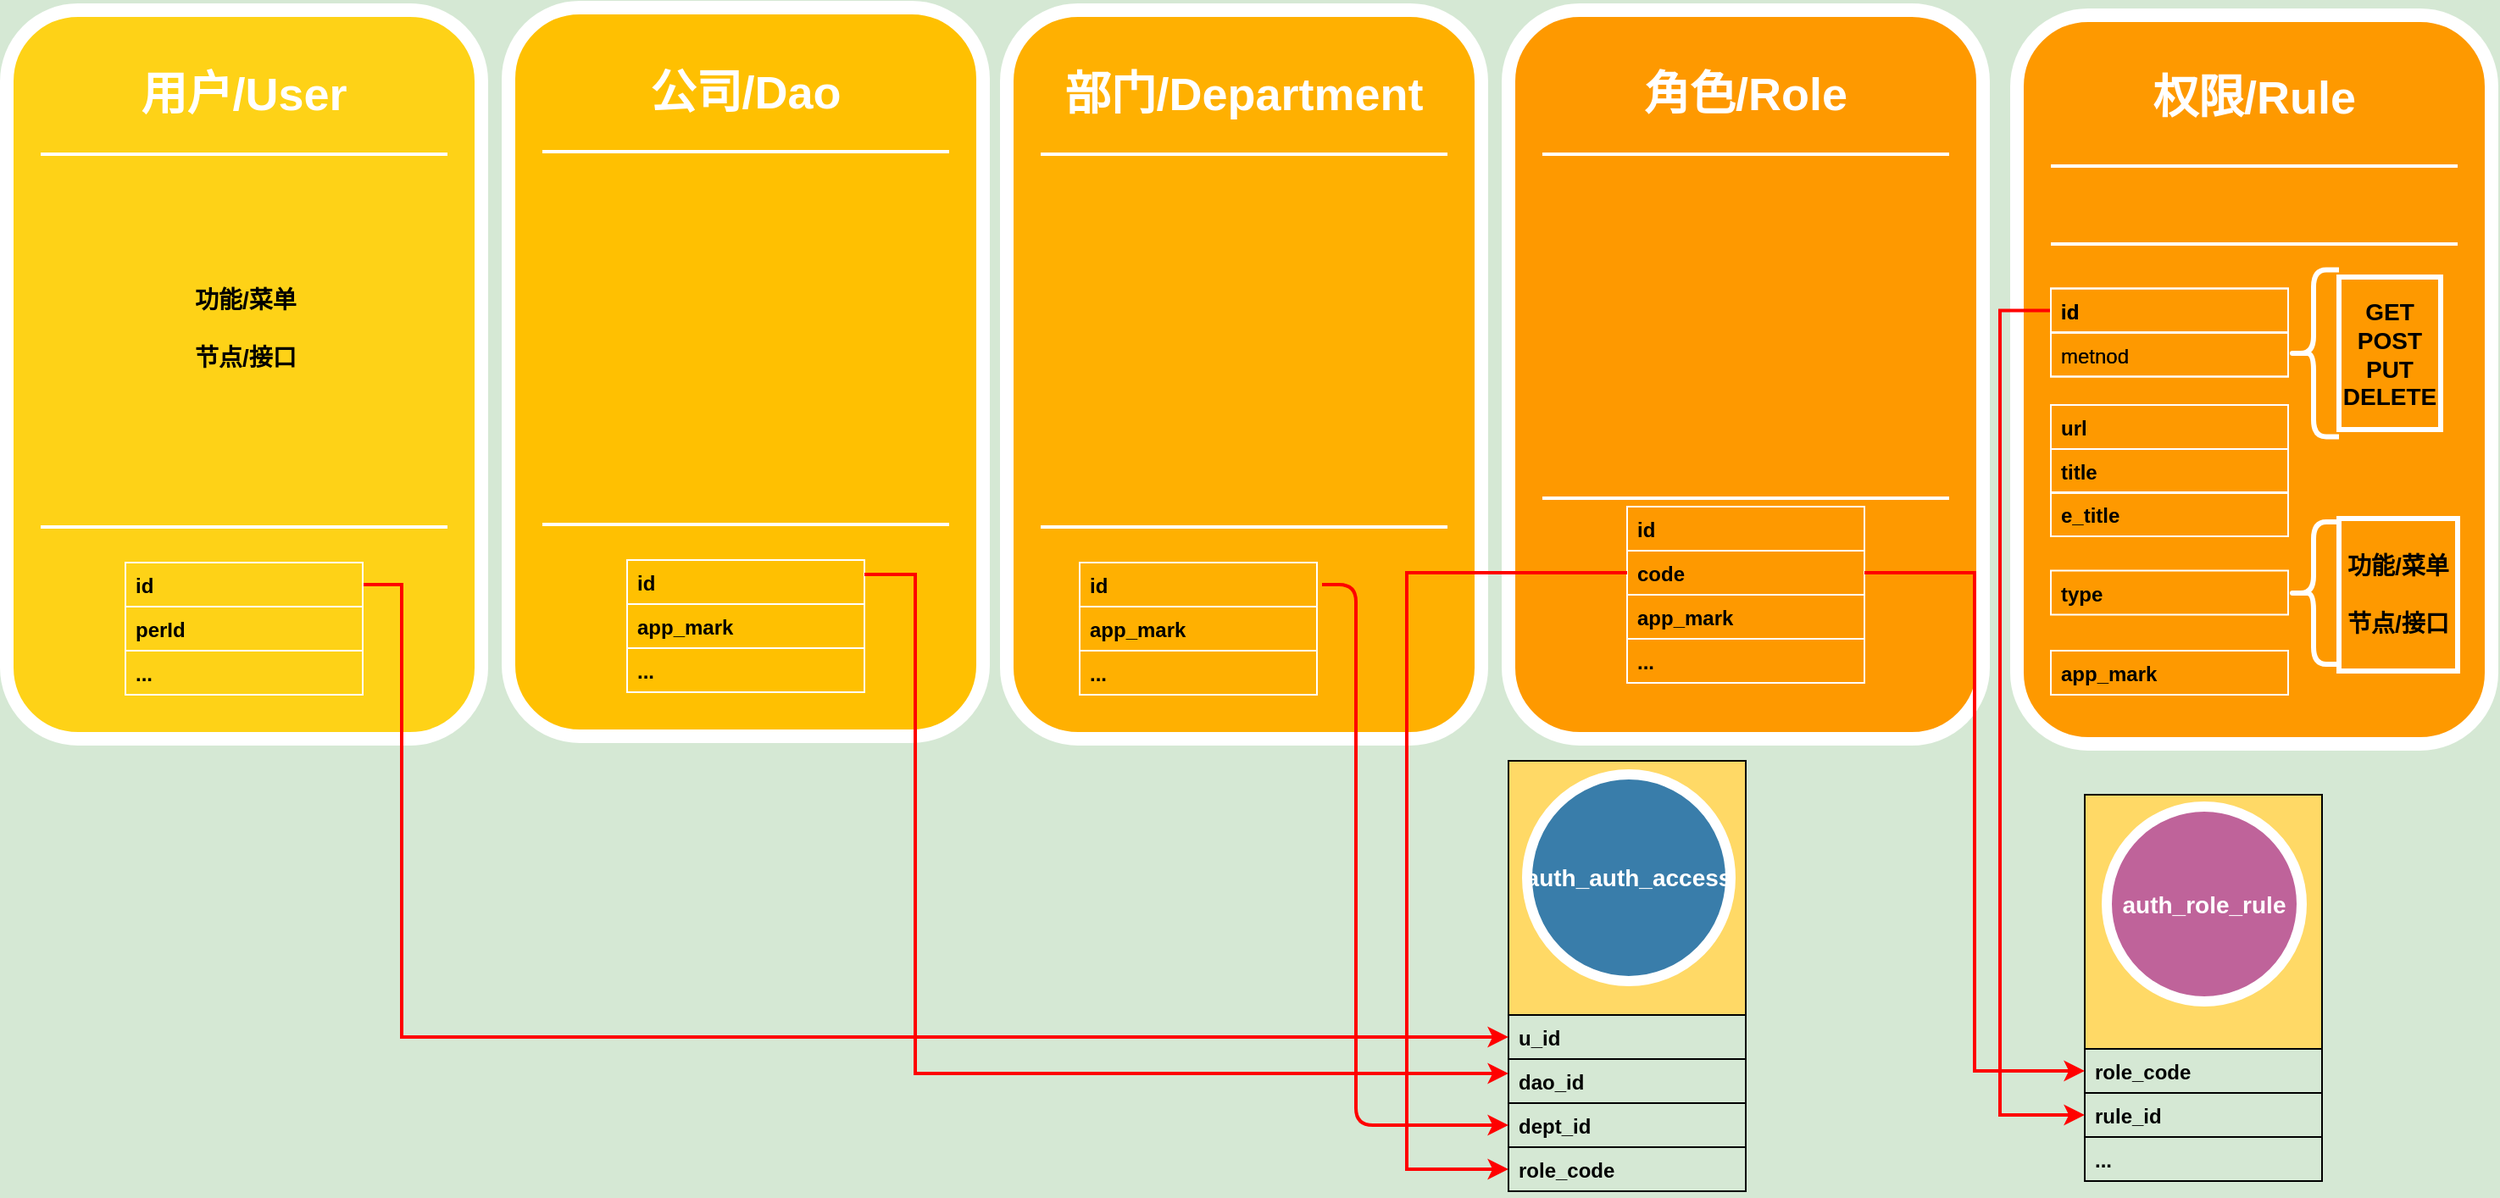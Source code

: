 <mxfile version="13.10.1" type="github">
  <diagram name="Page-1" id="12e1b939-464a-85fe-373e-61e167be1490">
    <mxGraphModel dx="2062" dy="772" grid="1" gridSize="10" guides="1" tooltips="1" connect="1" arrows="1" fold="1" page="1" pageScale="1.5" pageWidth="4681" pageHeight="3300" background="#D5E8D4" math="0" shadow="0">
      <root>
        <mxCell id="0" />
        <mxCell id="1" parent="0" />
        <mxCell id="SVEM955NYklKlDZ-eNyn-23" value="List" style="swimlane;fontStyle=0;childLayout=stackLayout;horizontal=1;startSize=150;horizontalStack=0;resizeParent=1;resizeParentMax=0;resizeLast=0;collapsible=1;marginBottom=0;fillColor=#FFD966;" vertex="1" parent="1">
          <mxGeometry x="1320" y="870" width="140" height="228" as="geometry" />
        </mxCell>
        <mxCell id="SVEM955NYklKlDZ-eNyn-24" value="role_code" style="text;strokeColor=none;fillColor=none;align=left;verticalAlign=top;spacingLeft=4;spacingRight=4;overflow=hidden;rotatable=0;points=[[0,0.5],[1,0.5]];portConstraint=eastwest;fontStyle=1" vertex="1" parent="SVEM955NYklKlDZ-eNyn-23">
          <mxGeometry y="150" width="140" height="26" as="geometry" />
        </mxCell>
        <mxCell id="SVEM955NYklKlDZ-eNyn-25" value="rule_id" style="text;fillColor=none;align=left;verticalAlign=top;spacingLeft=4;spacingRight=4;overflow=hidden;rotatable=0;points=[[0,0.5],[1,0.5]];portConstraint=eastwest;fontStyle=1;strokeColor=#000000;" vertex="1" parent="SVEM955NYklKlDZ-eNyn-23">
          <mxGeometry y="176" width="140" height="26" as="geometry" />
        </mxCell>
        <mxCell id="SVEM955NYklKlDZ-eNyn-26" value="..." style="text;strokeColor=none;fillColor=none;align=left;verticalAlign=top;spacingLeft=4;spacingRight=4;overflow=hidden;rotatable=0;points=[[0,0.5],[1,0.5]];portConstraint=eastwest;fontStyle=1" vertex="1" parent="SVEM955NYklKlDZ-eNyn-23">
          <mxGeometry y="202" width="140" height="26" as="geometry" />
        </mxCell>
        <mxCell id="60da8b9f42644d3a-2" value="" style="whiteSpace=wrap;html=1;rounded=1;shadow=0;strokeWidth=8;fontSize=20;align=center;fillColor=#FED217;strokeColor=#FFFFFF;" parent="1" vertex="1">
          <mxGeometry x="94" y="407" width="280" height="430" as="geometry" />
        </mxCell>
        <mxCell id="60da8b9f42644d3a-3" value="用户/User" style="text;html=1;strokeColor=none;fillColor=none;align=center;verticalAlign=middle;whiteSpace=wrap;rounded=0;shadow=0;fontSize=27;fontColor=#FFFFFF;fontStyle=1" parent="1" vertex="1">
          <mxGeometry x="94" y="427" width="280" height="60" as="geometry" />
        </mxCell>
        <mxCell id="60da8b9f42644d3a-6" value="" style="line;strokeWidth=2;html=1;rounded=0;shadow=0;fontSize=27;align=center;fillColor=none;strokeColor=#FFFFFF;" parent="1" vertex="1">
          <mxGeometry x="114" y="487" width="240" height="10" as="geometry" />
        </mxCell>
        <mxCell id="60da8b9f42644d3a-7" value="" style="line;strokeWidth=2;html=1;rounded=0;shadow=0;fontSize=27;align=center;fillColor=none;strokeColor=#FFFFFF;" parent="1" vertex="1">
          <mxGeometry x="114" y="707" width="240" height="10" as="geometry" />
        </mxCell>
        <mxCell id="60da8b9f42644d3a-17" value="" style="whiteSpace=wrap;html=1;rounded=1;shadow=0;strokeWidth=8;fontSize=20;align=center;fillColor=#FFC001;strokeColor=#FFFFFF;" parent="1" vertex="1">
          <mxGeometry x="390" y="405.5" width="280" height="430" as="geometry" />
        </mxCell>
        <mxCell id="60da8b9f42644d3a-18" value="公司/Dao" style="text;html=1;strokeColor=none;fillColor=none;align=center;verticalAlign=middle;whiteSpace=wrap;rounded=0;shadow=0;fontSize=27;fontColor=#FFFFFF;fontStyle=1" parent="1" vertex="1">
          <mxGeometry x="390" y="425.5" width="280" height="60" as="geometry" />
        </mxCell>
        <mxCell id="60da8b9f42644d3a-20" value="" style="line;strokeWidth=2;html=1;rounded=0;shadow=0;fontSize=27;align=center;fillColor=none;strokeColor=#FFFFFF;" parent="1" vertex="1">
          <mxGeometry x="410" y="485.5" width="240" height="10" as="geometry" />
        </mxCell>
        <mxCell id="60da8b9f42644d3a-21" value="" style="line;strokeWidth=2;html=1;rounded=0;shadow=0;fontSize=27;align=center;fillColor=none;strokeColor=#FFFFFF;" parent="1" vertex="1">
          <mxGeometry x="410" y="705.5" width="240" height="10" as="geometry" />
        </mxCell>
        <mxCell id="60da8b9f42644d3a-24" value="" style="whiteSpace=wrap;html=1;rounded=1;shadow=0;strokeWidth=8;fontSize=20;align=center;fillColor=#FFB001;strokeColor=#FFFFFF;" parent="1" vertex="1">
          <mxGeometry x="684" y="407" width="280" height="430" as="geometry" />
        </mxCell>
        <mxCell id="60da8b9f42644d3a-25" value="部门/Department" style="text;html=1;strokeColor=none;fillColor=none;align=center;verticalAlign=middle;whiteSpace=wrap;rounded=0;shadow=0;fontSize=27;fontColor=#FFFFFF;fontStyle=1" parent="1" vertex="1">
          <mxGeometry x="684" y="427" width="280" height="60" as="geometry" />
        </mxCell>
        <mxCell id="60da8b9f42644d3a-27" value="" style="line;strokeWidth=2;html=1;rounded=0;shadow=0;fontSize=27;align=center;fillColor=none;strokeColor=#FFFFFF;" parent="1" vertex="1">
          <mxGeometry x="704" y="487" width="240" height="10" as="geometry" />
        </mxCell>
        <mxCell id="60da8b9f42644d3a-28" value="" style="line;strokeWidth=2;html=1;rounded=0;shadow=0;fontSize=27;align=center;fillColor=none;strokeColor=#FFFFFF;" parent="1" vertex="1">
          <mxGeometry x="704" y="707" width="240" height="10" as="geometry" />
        </mxCell>
        <mxCell id="60da8b9f42644d3a-31" value="" style="whiteSpace=wrap;html=1;rounded=1;shadow=0;strokeWidth=8;fontSize=20;align=center;fillColor=#FE9900;strokeColor=#FFFFFF;" parent="1" vertex="1">
          <mxGeometry x="980" y="407" width="280" height="430" as="geometry" />
        </mxCell>
        <mxCell id="60da8b9f42644d3a-32" value="角色/Role" style="text;html=1;strokeColor=none;fillColor=none;align=center;verticalAlign=middle;whiteSpace=wrap;rounded=0;shadow=0;fontSize=27;fontColor=#FFFFFF;fontStyle=1" parent="1" vertex="1">
          <mxGeometry x="980" y="427" width="280" height="60" as="geometry" />
        </mxCell>
        <mxCell id="60da8b9f42644d3a-34" value="" style="line;strokeWidth=2;html=1;rounded=0;shadow=0;fontSize=27;align=center;fillColor=none;strokeColor=#FFFFFF;" parent="1" vertex="1">
          <mxGeometry x="1000" y="487" width="240" height="10" as="geometry" />
        </mxCell>
        <mxCell id="60da8b9f42644d3a-35" value="" style="line;strokeWidth=2;html=1;rounded=0;shadow=0;fontSize=27;align=center;fillColor=none;strokeColor=#FFFFFF;" parent="1" vertex="1">
          <mxGeometry x="1000" y="690" width="240" height="10" as="geometry" />
        </mxCell>
        <mxCell id="SVEM955NYklKlDZ-eNyn-1" value="" style="whiteSpace=wrap;html=1;rounded=1;shadow=0;strokeWidth=8;fontSize=20;align=center;fillColor=#FE9900;strokeColor=#FFFFFF;" vertex="1" parent="1">
          <mxGeometry x="1280" y="410" width="280" height="430" as="geometry" />
        </mxCell>
        <mxCell id="SVEM955NYklKlDZ-eNyn-2" value="权限/Rule" style="text;html=1;strokeColor=none;fillColor=none;align=center;verticalAlign=middle;whiteSpace=wrap;rounded=0;shadow=0;fontSize=27;fontColor=#FFFFFF;fontStyle=1" vertex="1" parent="1">
          <mxGeometry x="1280" y="429" width="280" height="60" as="geometry" />
        </mxCell>
        <mxCell id="SVEM955NYklKlDZ-eNyn-3" value="" style="line;strokeWidth=2;html=1;rounded=0;shadow=0;fontSize=27;align=center;fillColor=none;strokeColor=#FFFFFF;" vertex="1" parent="1">
          <mxGeometry x="1300" y="494" width="240" height="10" as="geometry" />
        </mxCell>
        <mxCell id="SVEM955NYklKlDZ-eNyn-4" value="" style="line;strokeWidth=2;html=1;rounded=0;shadow=0;fontSize=27;align=center;fillColor=none;strokeColor=#FFFFFF;" vertex="1" parent="1">
          <mxGeometry x="1300" y="540" width="240" height="10" as="geometry" />
        </mxCell>
        <mxCell id="60da8b9f42644d3a-38" value="&lt;span&gt;auth_role_rule&lt;/span&gt;" style="ellipse;whiteSpace=wrap;html=1;rounded=0;shadow=0;strokeWidth=6;fontSize=14;align=center;fillColor=#BF639A;strokeColor=#FFFFFF;fontColor=#FFFFFF;fontStyle=1" parent="1" vertex="1">
          <mxGeometry x="1333" y="877" width="115" height="115" as="geometry" />
        </mxCell>
        <mxCell id="SVEM955NYklKlDZ-eNyn-36" value="List" style="swimlane;fontStyle=0;childLayout=stackLayout;horizontal=1;startSize=150;horizontalStack=0;resizeParent=1;resizeParentMax=0;resizeLast=0;collapsible=1;marginBottom=0;fillColor=#FFD966;" vertex="1" parent="1">
          <mxGeometry x="980" y="850" width="140" height="228" as="geometry" />
        </mxCell>
        <mxCell id="SVEM955NYklKlDZ-eNyn-37" value="u_id" style="text;strokeColor=none;fillColor=none;align=left;verticalAlign=top;spacingLeft=4;spacingRight=4;overflow=hidden;rotatable=0;points=[[0,0.5],[1,0.5]];portConstraint=eastwest;fontStyle=1" vertex="1" parent="SVEM955NYklKlDZ-eNyn-36">
          <mxGeometry y="150" width="140" height="26" as="geometry" />
        </mxCell>
        <mxCell id="SVEM955NYklKlDZ-eNyn-38" value="dao_id&#xa;" style="text;fillColor=none;align=left;verticalAlign=top;spacingLeft=4;spacingRight=4;overflow=hidden;rotatable=0;points=[[0,0.5],[1,0.5]];portConstraint=eastwest;fontStyle=1;strokeColor=#000000;" vertex="1" parent="SVEM955NYklKlDZ-eNyn-36">
          <mxGeometry y="176" width="140" height="26" as="geometry" />
        </mxCell>
        <mxCell id="SVEM955NYklKlDZ-eNyn-39" value="dept_id" style="text;strokeColor=none;fillColor=none;align=left;verticalAlign=top;spacingLeft=4;spacingRight=4;overflow=hidden;rotatable=0;points=[[0,0.5],[1,0.5]];portConstraint=eastwest;fontStyle=1" vertex="1" parent="SVEM955NYklKlDZ-eNyn-36">
          <mxGeometry y="202" width="140" height="26" as="geometry" />
        </mxCell>
        <mxCell id="SVEM955NYklKlDZ-eNyn-40" value="auth_auth_access" style="ellipse;whiteSpace=wrap;html=1;rounded=0;shadow=0;strokeWidth=6;fontSize=14;align=center;strokeColor=#FFFFFF;fontColor=#FFFFFF;fillColor=#397DAA;fontStyle=1" vertex="1" parent="1">
          <mxGeometry x="991" y="858" width="120" height="122" as="geometry" />
        </mxCell>
        <mxCell id="SVEM955NYklKlDZ-eNyn-41" value="id" style="text;fillColor=none;align=left;verticalAlign=top;spacingLeft=4;spacingRight=4;overflow=hidden;rotatable=0;points=[[0,0.5],[1,0.5]];portConstraint=eastwest;fontStyle=1;strokeColor=#FFFFFF;" vertex="1" parent="1">
          <mxGeometry x="727" y="733" width="140" height="26" as="geometry" />
        </mxCell>
        <mxCell id="SVEM955NYklKlDZ-eNyn-42" value="app_mark" style="text;fillColor=none;align=left;verticalAlign=top;spacingLeft=4;spacingRight=4;overflow=hidden;rotatable=0;points=[[0,0.5],[1,0.5]];portConstraint=eastwest;fontStyle=1;strokeColor=#FFFFFF;" vertex="1" parent="1">
          <mxGeometry x="727" y="759" width="140" height="26" as="geometry" />
        </mxCell>
        <mxCell id="SVEM955NYklKlDZ-eNyn-43" value="..." style="text;fillColor=none;align=left;verticalAlign=top;spacingLeft=4;spacingRight=4;overflow=hidden;rotatable=0;points=[[0,0.5],[1,0.5]];portConstraint=eastwest;fontStyle=1;strokeColor=#FFFFFF;" vertex="1" parent="1">
          <mxGeometry x="727" y="785" width="140" height="26" as="geometry" />
        </mxCell>
        <mxCell id="SVEM955NYklKlDZ-eNyn-45" value="perId" style="text;fillColor=none;align=left;verticalAlign=top;spacingLeft=4;spacingRight=4;overflow=hidden;rotatable=0;points=[[0,0.5],[1,0.5]];portConstraint=eastwest;fontStyle=1;strokeColor=#FFFFFF;" vertex="1" parent="1">
          <mxGeometry x="164" y="759" width="140" height="26" as="geometry" />
        </mxCell>
        <mxCell id="SVEM955NYklKlDZ-eNyn-46" value="..." style="text;fillColor=none;align=left;verticalAlign=top;spacingLeft=4;spacingRight=4;overflow=hidden;rotatable=0;points=[[0,0.5],[1,0.5]];portConstraint=eastwest;fontStyle=1;strokeColor=#FFFFFF;" vertex="1" parent="1">
          <mxGeometry x="164" y="785" width="140" height="26" as="geometry" />
        </mxCell>
        <mxCell id="SVEM955NYklKlDZ-eNyn-62" style="edgeStyle=orthogonalEdgeStyle;rounded=0;orthogonalLoop=1;jettySize=auto;html=1;exitX=1;exitY=0.5;exitDx=0;exitDy=0;fontColor=#000000;strokeColor=#FF0000;entryX=0;entryY=0.5;entryDx=0;entryDy=0;strokeWidth=2;" edge="1" parent="1" source="SVEM955NYklKlDZ-eNyn-47" target="SVEM955NYklKlDZ-eNyn-37">
          <mxGeometry relative="1" as="geometry">
            <Array as="points">
              <mxPoint x="327" y="746" />
              <mxPoint x="327" y="1013" />
            </Array>
          </mxGeometry>
        </mxCell>
        <mxCell id="SVEM955NYklKlDZ-eNyn-47" value="id" style="text;fillColor=none;align=left;verticalAlign=top;spacingLeft=4;spacingRight=4;overflow=hidden;rotatable=0;points=[[0,0.5],[1,0.5]];portConstraint=eastwest;fontStyle=1;strokeColor=#FFFFFF;" vertex="1" parent="1">
          <mxGeometry x="164" y="733" width="140" height="26" as="geometry" />
        </mxCell>
        <mxCell id="SVEM955NYklKlDZ-eNyn-48" value="app_mark" style="text;fillColor=none;align=left;verticalAlign=top;spacingLeft=4;spacingRight=4;overflow=hidden;rotatable=0;points=[[0,0.5],[1,0.5]];portConstraint=eastwest;fontStyle=1;strokeColor=#FFFFFF;" vertex="1" parent="1">
          <mxGeometry x="460" y="757.5" width="140" height="26" as="geometry" />
        </mxCell>
        <mxCell id="SVEM955NYklKlDZ-eNyn-49" value="id" style="text;fillColor=none;align=left;verticalAlign=top;spacingLeft=4;spacingRight=4;overflow=hidden;rotatable=0;points=[[0,0.5],[1,0.5]];portConstraint=eastwest;fontStyle=1;strokeColor=#FFFFFF;" vertex="1" parent="1">
          <mxGeometry x="460" y="731.5" width="140" height="26" as="geometry" />
        </mxCell>
        <mxCell id="SVEM955NYklKlDZ-eNyn-50" value="..." style="text;fillColor=none;align=left;verticalAlign=top;spacingLeft=4;spacingRight=4;overflow=hidden;rotatable=0;points=[[0,0.5],[1,0.5]];portConstraint=eastwest;fontStyle=1;strokeColor=#FFFFFF;" vertex="1" parent="1">
          <mxGeometry x="460" y="783.5" width="140" height="26" as="geometry" />
        </mxCell>
        <mxCell id="SVEM955NYklKlDZ-eNyn-51" value="code" style="text;fillColor=none;align=left;verticalAlign=top;spacingLeft=4;spacingRight=4;overflow=hidden;rotatable=0;points=[[0,0.5],[1,0.5]];portConstraint=eastwest;fontStyle=1;strokeColor=#FFFFFF;" vertex="1" parent="1">
          <mxGeometry x="1050" y="726" width="140" height="26" as="geometry" />
        </mxCell>
        <mxCell id="SVEM955NYklKlDZ-eNyn-79" style="edgeStyle=orthogonalEdgeStyle;rounded=0;orthogonalLoop=1;jettySize=auto;html=1;strokeColor=#FF0000;fontColor=#000000;exitX=0;exitY=0.5;exitDx=0;exitDy=0;strokeWidth=2;" edge="1" parent="1" source="SVEM955NYklKlDZ-eNyn-51" target="SVEM955NYklKlDZ-eNyn-77">
          <mxGeometry relative="1" as="geometry">
            <mxPoint x="910" y="1100" as="targetPoint" />
            <mxPoint x="1270" y="850" as="sourcePoint" />
            <Array as="points">
              <mxPoint x="920" y="739" />
              <mxPoint x="920" y="1091" />
            </Array>
          </mxGeometry>
        </mxCell>
        <mxCell id="SVEM955NYklKlDZ-eNyn-81" style="edgeStyle=orthogonalEdgeStyle;rounded=0;orthogonalLoop=1;jettySize=auto;html=1;exitX=1;exitY=0.5;exitDx=0;exitDy=0;entryX=0;entryY=0.5;entryDx=0;entryDy=0;strokeColor=#FF0000;fontColor=#000000;strokeWidth=2;" edge="1" parent="1" source="SVEM955NYklKlDZ-eNyn-51" target="SVEM955NYklKlDZ-eNyn-24">
          <mxGeometry relative="1" as="geometry" />
        </mxCell>
        <mxCell id="SVEM955NYklKlDZ-eNyn-52" value="id" style="text;fillColor=none;align=left;verticalAlign=top;spacingLeft=4;spacingRight=4;overflow=hidden;rotatable=0;points=[[0,0.5],[1,0.5]];portConstraint=eastwest;fontStyle=1;strokeColor=#FFFFFF;" vertex="1" parent="1">
          <mxGeometry x="1050" y="700" width="140" height="26" as="geometry" />
        </mxCell>
        <mxCell id="SVEM955NYklKlDZ-eNyn-53" value="app_mark" style="text;fillColor=none;align=left;verticalAlign=top;spacingLeft=4;spacingRight=4;overflow=hidden;rotatable=0;points=[[0,0.5],[1,0.5]];portConstraint=eastwest;fontStyle=1;strokeColor=#FFFFFF;" vertex="1" parent="1">
          <mxGeometry x="1050" y="752" width="140" height="26" as="geometry" />
        </mxCell>
        <mxCell id="SVEM955NYklKlDZ-eNyn-54" value="metnod" style="text;fillColor=none;align=left;verticalAlign=top;spacingLeft=4;spacingRight=4;overflow=hidden;rotatable=0;points=[[0,0.5],[1,0.5]];portConstraint=eastwest;fontStyle=0;strokeColor=#FFFFFF;" vertex="1" parent="1">
          <mxGeometry x="1300" y="597.25" width="140" height="26" as="geometry" />
        </mxCell>
        <mxCell id="SVEM955NYklKlDZ-eNyn-55" value="id" style="text;fillColor=none;align=left;verticalAlign=top;spacingLeft=4;spacingRight=4;overflow=hidden;rotatable=0;points=[[0,0.5],[1,0.5]];portConstraint=eastwest;fontStyle=1;strokeColor=#FFFFFF;" vertex="1" parent="1">
          <mxGeometry x="1300" y="571.25" width="140" height="26" as="geometry" />
        </mxCell>
        <mxCell id="SVEM955NYklKlDZ-eNyn-56" value="type" style="text;fillColor=none;align=left;verticalAlign=top;spacingLeft=4;spacingRight=4;overflow=hidden;rotatable=0;points=[[0,0.5],[1,0.5]];portConstraint=eastwest;fontStyle=1;strokeColor=#FFFFFF;" vertex="1" parent="1">
          <mxGeometry x="1300" y="737.75" width="140" height="26" as="geometry" />
        </mxCell>
        <mxCell id="SVEM955NYklKlDZ-eNyn-76" value="" style="edgeStyle=elbowEdgeStyle;elbow=horizontal;endArrow=classic;html=1;strokeColor=#FF0000;fontColor=#000000;entryX=0;entryY=0.5;entryDx=0;entryDy=0;strokeWidth=2;" edge="1" parent="1" target="SVEM955NYklKlDZ-eNyn-39">
          <mxGeometry width="50" height="50" relative="1" as="geometry">
            <mxPoint x="870" y="746" as="sourcePoint" />
            <mxPoint x="1420" y="770" as="targetPoint" />
            <Array as="points">
              <mxPoint x="890" y="900" />
            </Array>
          </mxGeometry>
        </mxCell>
        <mxCell id="SVEM955NYklKlDZ-eNyn-77" value="role_code" style="text;fillColor=none;align=left;verticalAlign=top;spacingLeft=4;spacingRight=4;overflow=hidden;rotatable=0;points=[[0,0.5],[1,0.5]];portConstraint=eastwest;fontStyle=1;strokeColor=#000000;" vertex="1" parent="1">
          <mxGeometry x="980" y="1078" width="140" height="26" as="geometry" />
        </mxCell>
        <mxCell id="SVEM955NYklKlDZ-eNyn-83" style="edgeStyle=orthogonalEdgeStyle;rounded=0;orthogonalLoop=1;jettySize=auto;html=1;exitX=0;exitY=0.5;exitDx=0;exitDy=0;strokeColor=#FF0000;fontColor=#000000;strokeWidth=2;entryX=0;entryY=0.5;entryDx=0;entryDy=0;" edge="1" parent="1" source="SVEM955NYklKlDZ-eNyn-85" target="SVEM955NYklKlDZ-eNyn-25">
          <mxGeometry relative="1" as="geometry">
            <mxPoint x="1338" y="748.5" as="sourcePoint" />
            <mxPoint x="1190" y="1050" as="targetPoint" />
            <Array as="points">
              <mxPoint x="1270" y="584" />
              <mxPoint x="1270" y="1059" />
            </Array>
          </mxGeometry>
        </mxCell>
        <mxCell id="SVEM955NYklKlDZ-eNyn-84" style="edgeStyle=orthogonalEdgeStyle;rounded=0;orthogonalLoop=1;jettySize=auto;html=1;fontColor=#000000;strokeColor=#FF0000;entryX=0;entryY=0.5;entryDx=0;entryDy=0;strokeWidth=2;" edge="1" parent="1">
          <mxGeometry relative="1" as="geometry">
            <mxPoint x="980" y="1034.5" as="targetPoint" />
            <mxPoint x="600" y="740" as="sourcePoint" />
            <Array as="points">
              <mxPoint x="630" y="740" />
              <mxPoint x="630" y="1035" />
            </Array>
          </mxGeometry>
        </mxCell>
        <mxCell id="SVEM955NYklKlDZ-eNyn-85" value="id" style="text;fillColor=none;align=left;verticalAlign=top;spacingLeft=4;spacingRight=4;overflow=hidden;rotatable=0;points=[[0,0.5],[1,0.5]];portConstraint=eastwest;fontStyle=1;strokeColor=#FFFFFF;" vertex="1" parent="1">
          <mxGeometry x="1300" y="571.25" width="140" height="26" as="geometry" />
        </mxCell>
        <mxCell id="SVEM955NYklKlDZ-eNyn-86" value="metnod" style="text;fillColor=none;align=left;verticalAlign=top;spacingLeft=4;spacingRight=4;overflow=hidden;rotatable=0;points=[[0,0.5],[1,0.5]];portConstraint=eastwest;fontStyle=0;strokeColor=#FFFFFF;" vertex="1" parent="1">
          <mxGeometry x="1300" y="597.25" width="140" height="26" as="geometry" />
        </mxCell>
        <mxCell id="SVEM955NYklKlDZ-eNyn-87" value="url" style="text;fillColor=none;align=left;verticalAlign=top;spacingLeft=4;spacingRight=4;overflow=hidden;rotatable=0;points=[[0,0.5],[1,0.5]];portConstraint=eastwest;fontStyle=1;strokeColor=#FFFFFF;" vertex="1" parent="1">
          <mxGeometry x="1300" y="640" width="140" height="26" as="geometry" />
        </mxCell>
        <mxCell id="SVEM955NYklKlDZ-eNyn-88" value="title" style="text;fillColor=none;align=left;verticalAlign=top;spacingLeft=4;spacingRight=4;overflow=hidden;rotatable=0;points=[[0,0.5],[1,0.5]];portConstraint=eastwest;fontStyle=1;strokeColor=#FFFFFF;" vertex="1" parent="1">
          <mxGeometry x="1300" y="666" width="140" height="26" as="geometry" />
        </mxCell>
        <mxCell id="SVEM955NYklKlDZ-eNyn-89" value="e_title" style="text;fillColor=none;align=left;verticalAlign=top;spacingLeft=4;spacingRight=4;overflow=hidden;rotatable=0;points=[[0,0.5],[1,0.5]];portConstraint=eastwest;fontStyle=1;strokeColor=#FFFFFF;" vertex="1" parent="1">
          <mxGeometry x="1300" y="691.5" width="140" height="26" as="geometry" />
        </mxCell>
        <mxCell id="SVEM955NYklKlDZ-eNyn-96" value="" style="shape=curlyBracket;whiteSpace=wrap;html=1;rounded=1;strokeColor=#FFFFFF;strokeWidth=3;fillColor=#E6E6E6;fontColor=#000000;" vertex="1" parent="1">
          <mxGeometry x="1440" y="560.25" width="30" height="98.5" as="geometry" />
        </mxCell>
        <mxCell id="60da8b9f42644d3a-4" value="GET&lt;br&gt;POST&lt;br&gt;PUT&lt;br&gt;DELETE" style="text;html=1;fillColor=none;align=center;verticalAlign=middle;whiteSpace=wrap;rounded=0;shadow=0;fontSize=14;fontStyle=1;strokeColor=#FFFFFF;strokeWidth=3;" parent="1" vertex="1">
          <mxGeometry x="1470" y="564.5" width="60" height="90" as="geometry" />
        </mxCell>
        <mxCell id="SVEM955NYklKlDZ-eNyn-97" value="" style="shape=curlyBracket;whiteSpace=wrap;html=1;rounded=1;strokeColor=#FFFFFF;strokeWidth=3;fillColor=#E6E6E6;fontColor=#000000;size=0.5;" vertex="1" parent="1">
          <mxGeometry x="1440" y="709.06" width="30" height="83.88" as="geometry" />
        </mxCell>
        <mxCell id="SVEM955NYklKlDZ-eNyn-98" value="功能/菜单&lt;br&gt;&lt;br&gt;节点/接口" style="text;html=1;fillColor=none;align=center;verticalAlign=middle;whiteSpace=wrap;rounded=0;shadow=0;fontSize=14;fontStyle=1;strokeColor=#FFFFFF;strokeWidth=3;" vertex="1" parent="1">
          <mxGeometry x="1470" y="707" width="70" height="90" as="geometry" />
        </mxCell>
        <mxCell id="SVEM955NYklKlDZ-eNyn-101" value="功能/菜单&lt;br&gt;&lt;br&gt;节点/接口" style="text;html=1;fillColor=none;align=center;verticalAlign=middle;whiteSpace=wrap;rounded=0;shadow=0;fontSize=14;fontStyle=1;strokeWidth=3;" vertex="1" parent="1">
          <mxGeometry x="130" y="500" width="210" height="190" as="geometry" />
        </mxCell>
        <mxCell id="SVEM955NYklKlDZ-eNyn-102" value="..." style="text;fillColor=none;align=left;verticalAlign=top;spacingLeft=4;spacingRight=4;overflow=hidden;rotatable=0;points=[[0,0.5],[1,0.5]];portConstraint=eastwest;fontStyle=1;strokeColor=#FFFFFF;" vertex="1" parent="1">
          <mxGeometry x="1050" y="778" width="140" height="26" as="geometry" />
        </mxCell>
        <mxCell id="SVEM955NYklKlDZ-eNyn-103" value="app_mark" style="text;fillColor=none;align=left;verticalAlign=top;spacingLeft=4;spacingRight=4;overflow=hidden;rotatable=0;points=[[0,0.5],[1,0.5]];portConstraint=eastwest;fontStyle=1;strokeColor=#FFFFFF;" vertex="1" parent="1">
          <mxGeometry x="1300" y="785" width="140" height="26" as="geometry" />
        </mxCell>
      </root>
    </mxGraphModel>
  </diagram>
</mxfile>

